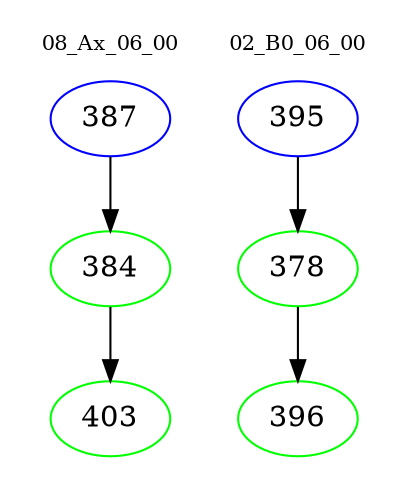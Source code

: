 digraph{
subgraph cluster_0 {
color = white
label = "08_Ax_06_00";
fontsize=10;
T0_387 [label="387", color="blue"]
T0_387 -> T0_384 [color="black"]
T0_384 [label="384", color="green"]
T0_384 -> T0_403 [color="black"]
T0_403 [label="403", color="green"]
}
subgraph cluster_1 {
color = white
label = "02_B0_06_00";
fontsize=10;
T1_395 [label="395", color="blue"]
T1_395 -> T1_378 [color="black"]
T1_378 [label="378", color="green"]
T1_378 -> T1_396 [color="black"]
T1_396 [label="396", color="green"]
}
}
